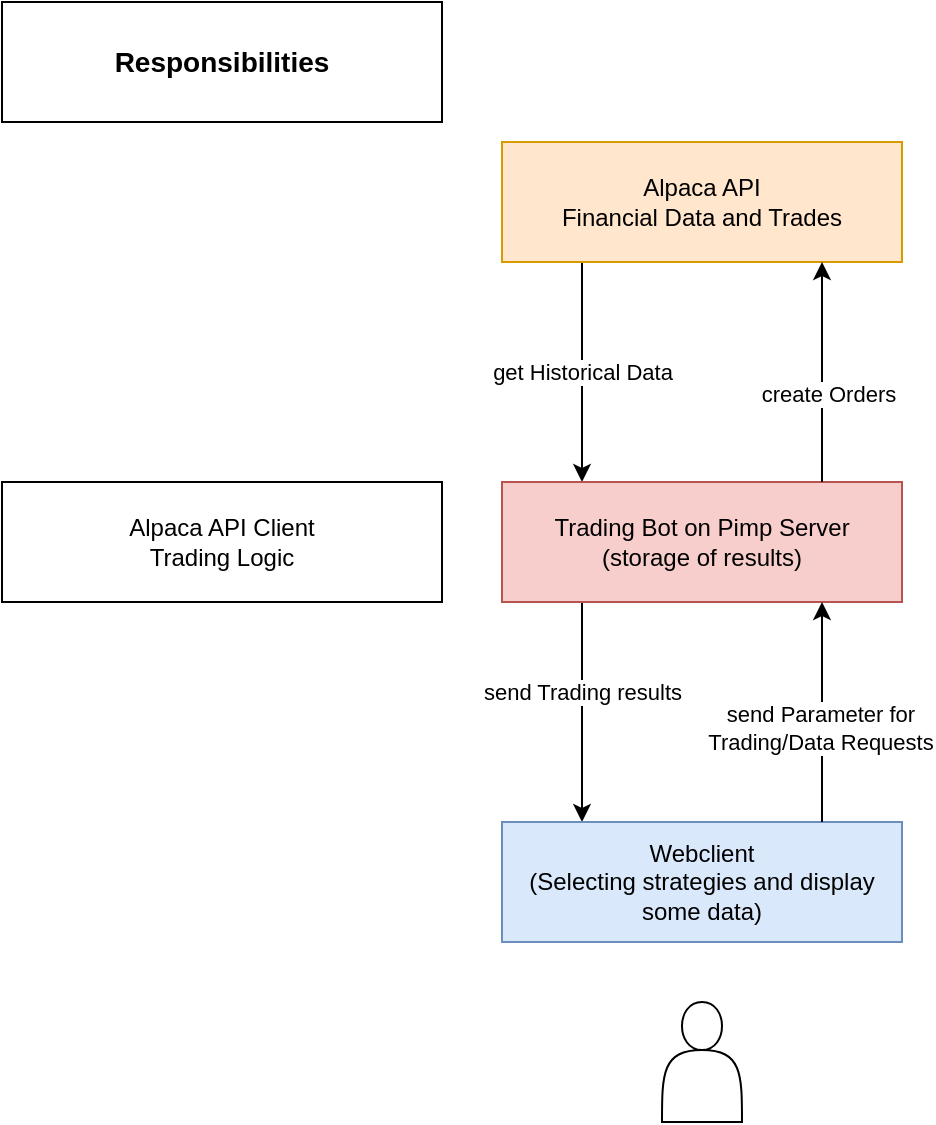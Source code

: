 <mxfile version="21.5.0" type="device">
  <diagram name="Seite-1" id="uDRo8drKF1JdW04llBPA">
    <mxGraphModel dx="1050" dy="621" grid="1" gridSize="10" guides="1" tooltips="1" connect="1" arrows="1" fold="1" page="1" pageScale="1" pageWidth="827" pageHeight="1169" math="0" shadow="0">
      <root>
        <mxCell id="0" />
        <mxCell id="1" parent="0" />
        <mxCell id="SczCrBB4hjZauwR8BPmq-5" value="get Historical Data" style="edgeStyle=orthogonalEdgeStyle;rounded=0;orthogonalLoop=1;jettySize=auto;html=1;" parent="1" source="SczCrBB4hjZauwR8BPmq-1" target="SczCrBB4hjZauwR8BPmq-2" edge="1">
          <mxGeometry relative="1" as="geometry">
            <Array as="points">
              <mxPoint x="380" y="260" />
              <mxPoint x="380" y="260" />
            </Array>
          </mxGeometry>
        </mxCell>
        <mxCell id="SczCrBB4hjZauwR8BPmq-1" value="Alpaca API&lt;br&gt;Financial Data and Trades" style="rounded=0;whiteSpace=wrap;html=1;fillColor=#ffe6cc;strokeColor=#d79b00;" parent="1" vertex="1">
          <mxGeometry x="340" y="130" width="200" height="60" as="geometry" />
        </mxCell>
        <mxCell id="SczCrBB4hjZauwR8BPmq-6" value="" style="edgeStyle=orthogonalEdgeStyle;rounded=0;orthogonalLoop=1;jettySize=auto;html=1;" parent="1" source="SczCrBB4hjZauwR8BPmq-2" target="SczCrBB4hjZauwR8BPmq-3" edge="1">
          <mxGeometry relative="1" as="geometry">
            <Array as="points">
              <mxPoint x="380" y="430" />
              <mxPoint x="380" y="430" />
            </Array>
          </mxGeometry>
        </mxCell>
        <mxCell id="SczCrBB4hjZauwR8BPmq-13" value="send Trading results" style="edgeLabel;html=1;align=center;verticalAlign=middle;resizable=0;points=[];" parent="SczCrBB4hjZauwR8BPmq-6" vertex="1" connectable="0">
          <mxGeometry x="-0.181" relative="1" as="geometry">
            <mxPoint as="offset" />
          </mxGeometry>
        </mxCell>
        <mxCell id="SczCrBB4hjZauwR8BPmq-2" value="Trading Bot on Pimp Server&lt;br&gt;(storage of results)" style="rounded=0;whiteSpace=wrap;html=1;fillColor=#f8cecc;strokeColor=#b85450;" parent="1" vertex="1">
          <mxGeometry x="340" y="300" width="200" height="60" as="geometry" />
        </mxCell>
        <mxCell id="SczCrBB4hjZauwR8BPmq-3" value="Webclient&lt;br&gt;(Selecting strategies and display some data)" style="rounded=0;whiteSpace=wrap;html=1;fillColor=#dae8fc;strokeColor=#6c8ebf;" parent="1" vertex="1">
          <mxGeometry x="340" y="470" width="200" height="60" as="geometry" />
        </mxCell>
        <mxCell id="SczCrBB4hjZauwR8BPmq-4" value="" style="shape=actor;whiteSpace=wrap;html=1;" parent="1" vertex="1">
          <mxGeometry x="420" y="560" width="40" height="60" as="geometry" />
        </mxCell>
        <mxCell id="SczCrBB4hjZauwR8BPmq-7" value="" style="edgeStyle=orthogonalEdgeStyle;rounded=0;orthogonalLoop=1;jettySize=auto;html=1;endArrow=none;endFill=0;startArrow=classic;startFill=1;" parent="1" edge="1">
          <mxGeometry relative="1" as="geometry">
            <mxPoint x="500" y="190" as="sourcePoint" />
            <mxPoint x="500" y="300" as="targetPoint" />
            <Array as="points">
              <mxPoint x="500" y="260" />
              <mxPoint x="500" y="260" />
            </Array>
          </mxGeometry>
        </mxCell>
        <mxCell id="SczCrBB4hjZauwR8BPmq-8" value="create Orders" style="edgeLabel;html=1;align=center;verticalAlign=middle;resizable=0;points=[];" parent="SczCrBB4hjZauwR8BPmq-7" vertex="1" connectable="0">
          <mxGeometry x="0.188" y="3" relative="1" as="geometry">
            <mxPoint as="offset" />
          </mxGeometry>
        </mxCell>
        <mxCell id="SczCrBB4hjZauwR8BPmq-10" value="" style="edgeStyle=orthogonalEdgeStyle;rounded=0;orthogonalLoop=1;jettySize=auto;html=1;endArrow=none;endFill=0;startArrow=classic;startFill=1;" parent="1" edge="1">
          <mxGeometry relative="1" as="geometry">
            <mxPoint x="500" y="360" as="sourcePoint" />
            <mxPoint x="500" y="470" as="targetPoint" />
            <Array as="points">
              <mxPoint x="500" y="430" />
              <mxPoint x="500" y="430" />
            </Array>
          </mxGeometry>
        </mxCell>
        <mxCell id="SczCrBB4hjZauwR8BPmq-12" value="send Parameter for&lt;br&gt;Trading/Data Requests" style="edgeLabel;html=1;align=center;verticalAlign=middle;resizable=0;points=[];" parent="SczCrBB4hjZauwR8BPmq-10" vertex="1" connectable="0">
          <mxGeometry x="0.14" y="-1" relative="1" as="geometry">
            <mxPoint as="offset" />
          </mxGeometry>
        </mxCell>
        <mxCell id="fz1w37qa3fkk2DhhMWeU-1" value="Alpaca API Client&lt;br&gt;Trading Logic&lt;br&gt;" style="rounded=0;whiteSpace=wrap;html=1;" vertex="1" parent="1">
          <mxGeometry x="90" y="300" width="220" height="60" as="geometry" />
        </mxCell>
        <mxCell id="fz1w37qa3fkk2DhhMWeU-2" value="&lt;b&gt;&lt;font style=&quot;font-size: 14px;&quot;&gt;Responsibilities&lt;/font&gt;&lt;/b&gt;" style="rounded=0;whiteSpace=wrap;html=1;" vertex="1" parent="1">
          <mxGeometry x="90" y="60" width="220" height="60" as="geometry" />
        </mxCell>
      </root>
    </mxGraphModel>
  </diagram>
</mxfile>

